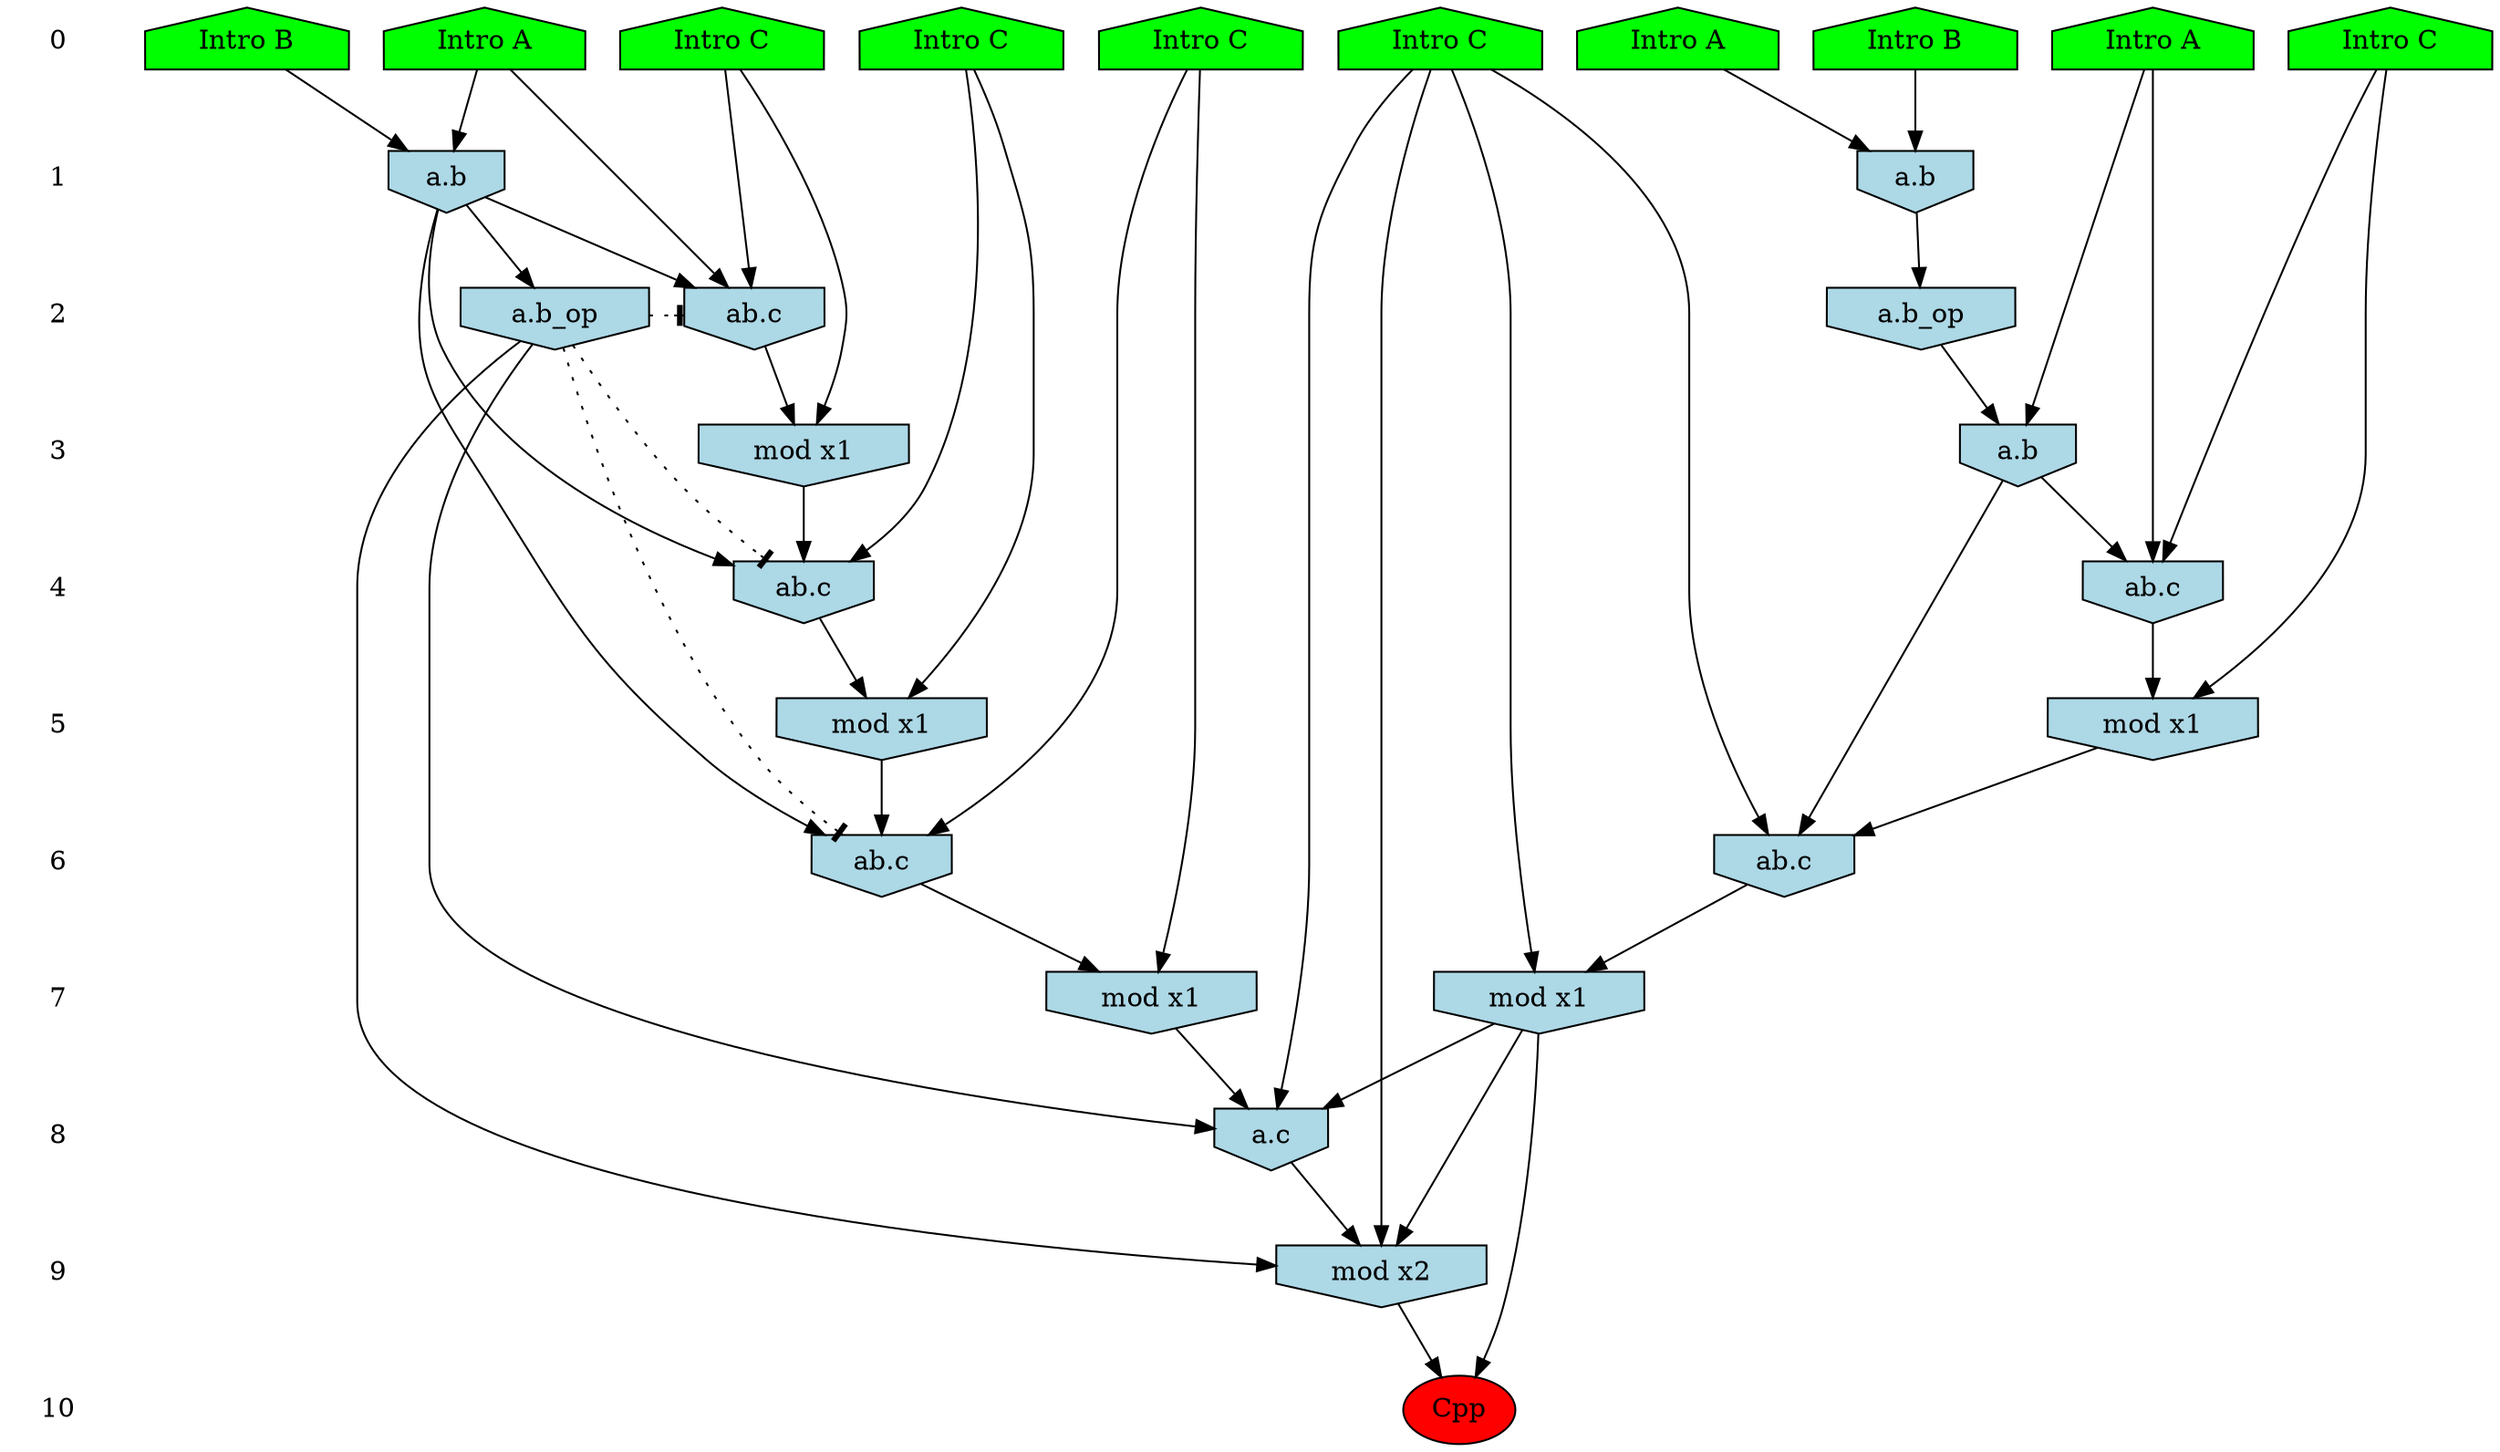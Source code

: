 /* Compression of 1 causal flows obtained in average at 1.403009E+01 t.u */
/* Compressed causal flows were: [2234] */
digraph G{
 ranksep=.5 ; 
{ rank = same ; "0" [shape=plaintext] ; node_1 [label ="Intro A", shape=house, style=filled, fillcolor=green] ;
node_2 [label ="Intro A", shape=house, style=filled, fillcolor=green] ;
node_3 [label ="Intro B", shape=house, style=filled, fillcolor=green] ;
node_4 [label ="Intro A", shape=house, style=filled, fillcolor=green] ;
node_5 [label ="Intro B", shape=house, style=filled, fillcolor=green] ;
node_6 [label ="Intro C", shape=house, style=filled, fillcolor=green] ;
node_7 [label ="Intro C", shape=house, style=filled, fillcolor=green] ;
node_8 [label ="Intro C", shape=house, style=filled, fillcolor=green] ;
node_9 [label ="Intro C", shape=house, style=filled, fillcolor=green] ;
node_10 [label ="Intro C", shape=house, style=filled, fillcolor=green] ;
}
{ rank = same ; "1" [shape=plaintext] ; node_11 [label="a.b", shape=invhouse, style=filled, fillcolor = lightblue] ;
node_13 [label="a.b", shape=invhouse, style=filled, fillcolor = lightblue] ;
}
{ rank = same ; "2" [shape=plaintext] ; node_12 [label="a.b_op", shape=invhouse, style=filled, fillcolor = lightblue] ;
node_17 [label="ab.c", shape=invhouse, style=filled, fillcolor = lightblue] ;
node_24 [label="a.b_op", shape=invhouse, style=filled, fillcolor = lightblue] ;
}
{ rank = same ; "3" [shape=plaintext] ; node_14 [label="a.b", shape=invhouse, style=filled, fillcolor = lightblue] ;
node_19 [label="mod x1", shape=invhouse, style=filled, fillcolor = lightblue] ;
}
{ rank = same ; "4" [shape=plaintext] ; node_15 [label="ab.c", shape=invhouse, style=filled, fillcolor = lightblue] ;
node_20 [label="ab.c", shape=invhouse, style=filled, fillcolor = lightblue] ;
}
{ rank = same ; "5" [shape=plaintext] ; node_16 [label="mod x1", shape=invhouse, style=filled, fillcolor = lightblue] ;
node_22 [label="mod x1", shape=invhouse, style=filled, fillcolor = lightblue] ;
}
{ rank = same ; "6" [shape=plaintext] ; node_18 [label="ab.c", shape=invhouse, style=filled, fillcolor = lightblue] ;
node_23 [label="ab.c", shape=invhouse, style=filled, fillcolor = lightblue] ;
}
{ rank = same ; "7" [shape=plaintext] ; node_21 [label="mod x1", shape=invhouse, style=filled, fillcolor = lightblue] ;
node_25 [label="mod x1", shape=invhouse, style=filled, fillcolor = lightblue] ;
}
{ rank = same ; "8" [shape=plaintext] ; node_26 [label="a.c", shape=invhouse, style=filled, fillcolor = lightblue] ;
}
{ rank = same ; "9" [shape=plaintext] ; node_27 [label="mod x2", shape=invhouse, style=filled, fillcolor = lightblue] ;
}
{ rank = same ; "10" [shape=plaintext] ; node_28 [label ="Cpp", style=filled, fillcolor=red] ;
}
"0" -> "1" [style="invis"]; 
"1" -> "2" [style="invis"]; 
"2" -> "3" [style="invis"]; 
"3" -> "4" [style="invis"]; 
"4" -> "5" [style="invis"]; 
"5" -> "6" [style="invis"]; 
"6" -> "7" [style="invis"]; 
"7" -> "8" [style="invis"]; 
"8" -> "9" [style="invis"]; 
"9" -> "10" [style="invis"]; 
node_4 -> node_11
node_5 -> node_11
node_11 -> node_12
node_2 -> node_13
node_3 -> node_13
node_1 -> node_14
node_12 -> node_14
node_1 -> node_15
node_10 -> node_15
node_14 -> node_15
node_10 -> node_16
node_15 -> node_16
node_2 -> node_17
node_6 -> node_17
node_13 -> node_17
node_7 -> node_18
node_14 -> node_18
node_16 -> node_18
node_6 -> node_19
node_17 -> node_19
node_8 -> node_20
node_13 -> node_20
node_19 -> node_20
node_7 -> node_21
node_18 -> node_21
node_8 -> node_22
node_20 -> node_22
node_9 -> node_23
node_13 -> node_23
node_22 -> node_23
node_13 -> node_24
node_9 -> node_25
node_23 -> node_25
node_7 -> node_26
node_21 -> node_26
node_24 -> node_26
node_25 -> node_26
node_7 -> node_27
node_21 -> node_27
node_24 -> node_27
node_26 -> node_27
node_21 -> node_28
node_27 -> node_28
node_24 -> node_23 [style=dotted, arrowhead = tee] 
node_24 -> node_20 [style=dotted, arrowhead = tee] 
node_24 -> node_17 [style=dotted, arrowhead = tee] 
}
/*
 Dot generation time: 0.000212
*/